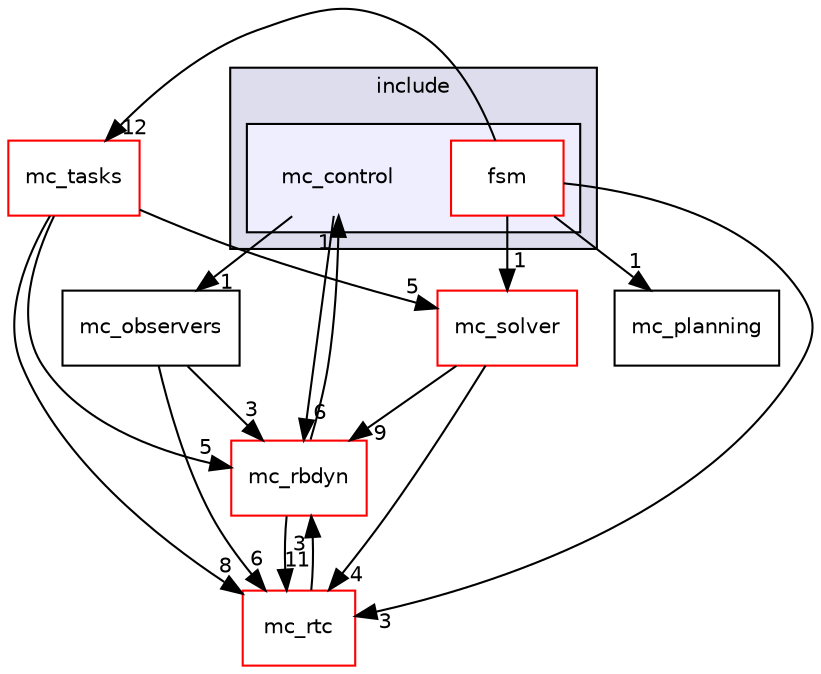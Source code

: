 digraph "include/mc_control" {
  compound=true
  node [ fontsize="10", fontname="Helvetica"];
  edge [ labelfontsize="10", labelfontname="Helvetica"];
  subgraph clusterdir_d44c64559bbebec7f509842c48db8b23 {
    graph [ bgcolor="#ddddee", pencolor="black", label="include" fontname="Helvetica", fontsize="10", URL="dir_d44c64559bbebec7f509842c48db8b23.html"]
  subgraph clusterdir_8a948ff1aa35df8f7730fc54bf71041a {
    graph [ bgcolor="#eeeeff", pencolor="black", label="" URL="dir_8a948ff1aa35df8f7730fc54bf71041a.html"];
    dir_8a948ff1aa35df8f7730fc54bf71041a [shape=plaintext label="mc_control"];
    dir_5eca7bb21ab95c8ba50a69c382d19321 [shape=box label="fsm" color="red" fillcolor="white" style="filled" URL="dir_5eca7bb21ab95c8ba50a69c382d19321.html"];
  }
  }
  dir_c5d9ba9e59fcda315855869f4a23a264 [shape=box label="mc_tasks" fillcolor="white" style="filled" color="red" URL="dir_c5d9ba9e59fcda315855869f4a23a264.html"];
  dir_314ec80f2fc36a4630429f4d5408038e [shape=box label="mc_rbdyn" fillcolor="white" style="filled" color="red" URL="dir_314ec80f2fc36a4630429f4d5408038e.html"];
  dir_379a22462e4fb075f5428ea3ff528930 [shape=box label="mc_rtc" fillcolor="white" style="filled" color="red" URL="dir_379a22462e4fb075f5428ea3ff528930.html"];
  dir_dd557f61e1b89092937f946325ef4783 [shape=box label="mc_observers" URL="dir_dd557f61e1b89092937f946325ef4783.html"];
  dir_fad12f0f0b10f75a80792b958ab0d808 [shape=box label="mc_solver" fillcolor="white" style="filled" color="red" URL="dir_fad12f0f0b10f75a80792b958ab0d808.html"];
  dir_07d3c227ab2f47ab361e8e4c5a7f6b3c [shape=box label="mc_planning" URL="dir_07d3c227ab2f47ab361e8e4c5a7f6b3c.html"];
  dir_5eca7bb21ab95c8ba50a69c382d19321->dir_c5d9ba9e59fcda315855869f4a23a264 [headlabel="12", labeldistance=1.5 headhref="dir_000002_000011.html"];
  dir_5eca7bb21ab95c8ba50a69c382d19321->dir_379a22462e4fb075f5428ea3ff528930 [headlabel="3", labeldistance=1.5 headhref="dir_000002_000008.html"];
  dir_5eca7bb21ab95c8ba50a69c382d19321->dir_fad12f0f0b10f75a80792b958ab0d808 [headlabel="1", labeldistance=1.5 headhref="dir_000002_000010.html"];
  dir_5eca7bb21ab95c8ba50a69c382d19321->dir_07d3c227ab2f47ab361e8e4c5a7f6b3c [headlabel="1", labeldistance=1.5 headhref="dir_000002_000005.html"];
  dir_c5d9ba9e59fcda315855869f4a23a264->dir_314ec80f2fc36a4630429f4d5408038e [headlabel="5", labeldistance=1.5 headhref="dir_000011_000006.html"];
  dir_c5d9ba9e59fcda315855869f4a23a264->dir_379a22462e4fb075f5428ea3ff528930 [headlabel="8", labeldistance=1.5 headhref="dir_000011_000008.html"];
  dir_c5d9ba9e59fcda315855869f4a23a264->dir_fad12f0f0b10f75a80792b958ab0d808 [headlabel="5", labeldistance=1.5 headhref="dir_000011_000010.html"];
  dir_314ec80f2fc36a4630429f4d5408038e->dir_379a22462e4fb075f5428ea3ff528930 [headlabel="11", labeldistance=1.5 headhref="dir_000006_000008.html"];
  dir_314ec80f2fc36a4630429f4d5408038e->dir_8a948ff1aa35df8f7730fc54bf71041a [headlabel="1", labeldistance=1.5 headhref="dir_000006_000001.html"];
  dir_379a22462e4fb075f5428ea3ff528930->dir_314ec80f2fc36a4630429f4d5408038e [headlabel="3", labeldistance=1.5 headhref="dir_000008_000006.html"];
  dir_dd557f61e1b89092937f946325ef4783->dir_314ec80f2fc36a4630429f4d5408038e [headlabel="3", labeldistance=1.5 headhref="dir_000004_000006.html"];
  dir_dd557f61e1b89092937f946325ef4783->dir_379a22462e4fb075f5428ea3ff528930 [headlabel="6", labeldistance=1.5 headhref="dir_000004_000008.html"];
  dir_8a948ff1aa35df8f7730fc54bf71041a->dir_314ec80f2fc36a4630429f4d5408038e [headlabel="6", labeldistance=1.5 headhref="dir_000001_000006.html"];
  dir_8a948ff1aa35df8f7730fc54bf71041a->dir_dd557f61e1b89092937f946325ef4783 [headlabel="1", labeldistance=1.5 headhref="dir_000001_000004.html"];
  dir_fad12f0f0b10f75a80792b958ab0d808->dir_314ec80f2fc36a4630429f4d5408038e [headlabel="9", labeldistance=1.5 headhref="dir_000010_000006.html"];
  dir_fad12f0f0b10f75a80792b958ab0d808->dir_379a22462e4fb075f5428ea3ff528930 [headlabel="4", labeldistance=1.5 headhref="dir_000010_000008.html"];
}

